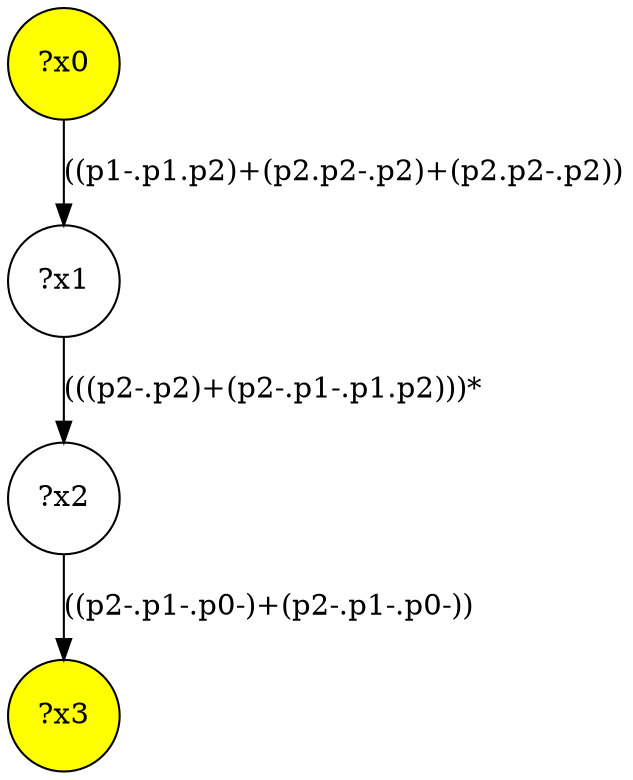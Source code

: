 digraph g {
	x0 [fillcolor="yellow", style="filled," shape=circle, label="?x0"];
	x3 [fillcolor="yellow", style="filled," shape=circle, label="?x3"];
	x1 [shape=circle, label="?x1"];
	x0 -> x1 [label="((p1-.p1.p2)+(p2.p2-.p2)+(p2.p2-.p2))"];
	x2 [shape=circle, label="?x2"];
	x1 -> x2 [label="(((p2-.p2)+(p2-.p1-.p1.p2)))*"];
	x2 -> x3 [label="((p2-.p1-.p0-)+(p2-.p1-.p0-))"];
}
